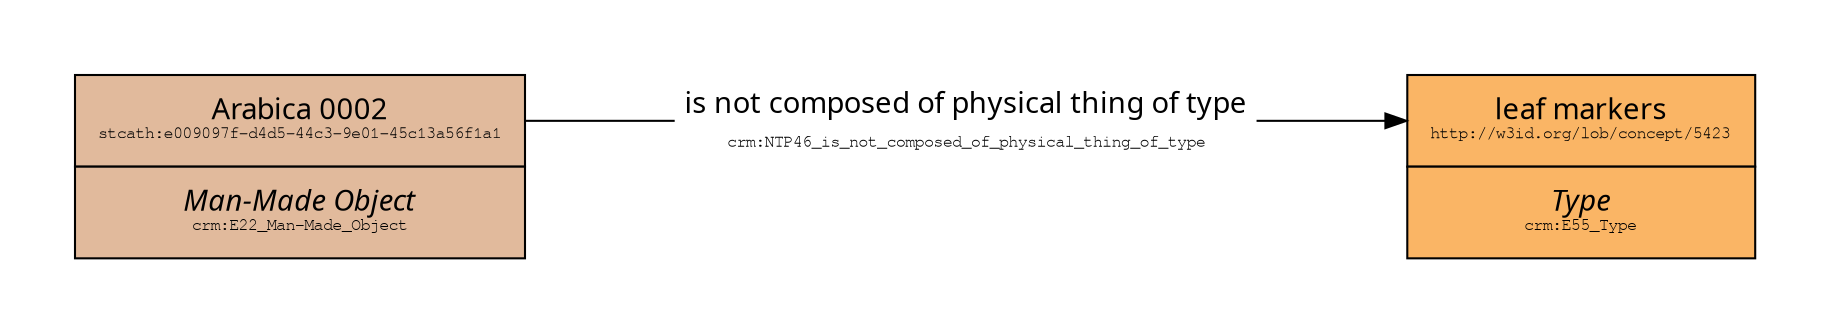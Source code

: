 // MS without page-markers
digraph {
	nodesep=0.5 pad=0.5 rankdir=LR ranksep=1 splines=line
	node [margin=0 penwidth=3.0 shape=none]
	httpw3idorglobconcept5423 [label=<<TABLE BORDER="0" CELLBORDER="1" CELLSPACING="0">                    <TR><TD PORT="instance" CELLPADDING="10" bgcolor="#FAB565"><FONT FACE="Ubuntu">leaf markers</FONT><BR /><FONT FACE="FreeMono" POINT-SIZE="8">http://w3id.org/lob/concept/5423</FONT></TD></TR>                    <TR><TD PORT="class" CELLPADDING="10" bgcolor="#FAB565"><FONT FACE="Ubuntu"><I>Type</I></FONT><BR /><FONT FACE="FreeMono" POINT-SIZE="8">crm:E55_Type</FONT></TD></TR>                    </TABLE>>]
	httpsdataligatusorgukstcatherinesmse009097fd4d544c39e0145c13a56f1a1 [label=<<TABLE BORDER="0" CELLBORDER="1" CELLSPACING="0">                    <TR><TD PORT="instance" CELLPADDING="10" bgcolor="#E1BA9C"><FONT FACE="Ubuntu">Arabica 0002</FONT><BR /><FONT FACE="FreeMono" POINT-SIZE="8">stcath:e009097f-d4d5-44c3-9e01-45c13a56f1a1</FONT></TD></TR>                    <TR><TD PORT="class" CELLPADDING="10" bgcolor="#E1BA9C"><FONT FACE="Ubuntu"><I>Man-Made Object</I></FONT><BR /><FONT FACE="FreeMono" POINT-SIZE="8">crm:E22_Man-Made_Object</FONT></TD></TR>                    </TABLE>>]
	httpsdataligatusorgukstcatherinesmse009097fd4d544c39e0145c13a56f1a1httpwwwcidoccrmorgcidoccrmNTP46_is_not_composed_of_physical_thing_of_typehttpw3idorglobconcept5423 [label=<<TABLE BORDER="0" CELLBORDER="0"><TR><TD BGCOLOR = "white"><FONT FACE="Ubuntu">is not composed of physical thing of type</FONT></TD></TR><TR><TD BGCOLOR = "white"><FONT FACE="FreeMono" POINT-SIZE="8">crm:NTP46_is_not_composed_of_physical_thing_of_type</FONT></TD></TR></TABLE>>]
	httpsdataligatusorgukstcatherinesmse009097fd4d544c39e0145c13a56f1a1:instance:e -> httpsdataligatusorgukstcatherinesmse009097fd4d544c39e0145c13a56f1a1httpwwwcidoccrmorgcidoccrmNTP46_is_not_composed_of_physical_thing_of_typehttpw3idorglobconcept5423 [arrowhead=none]
	httpsdataligatusorgukstcatherinesmse009097fd4d544c39e0145c13a56f1a1httpwwwcidoccrmorgcidoccrmNTP46_is_not_composed_of_physical_thing_of_typehttpw3idorglobconcept5423 -> httpw3idorglobconcept5423:instance:w
}
